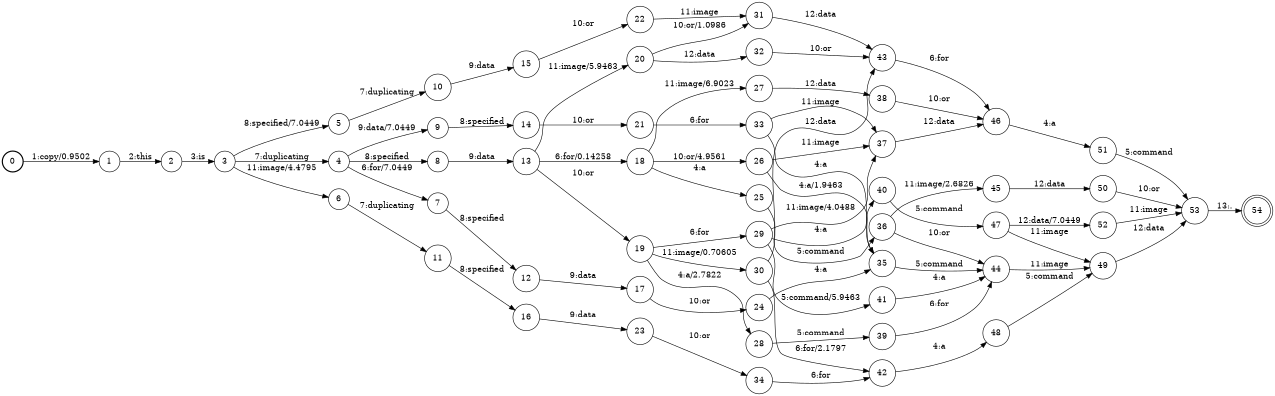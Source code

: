 digraph FST {
rankdir = LR;
size = "8.5,11";
label = "";
center = 1;
orientation = Portrait;
ranksep = "0.4";
nodesep = "0.25";
0 [label = "0", shape = circle, style = bold, fontsize = 14]
	0 -> 1 [label = "1:copy/0.9502", fontsize = 14];
1 [label = "1", shape = circle, style = solid, fontsize = 14]
	1 -> 2 [label = "2:this", fontsize = 14];
2 [label = "2", shape = circle, style = solid, fontsize = 14]
	2 -> 3 [label = "3:is", fontsize = 14];
3 [label = "3", shape = circle, style = solid, fontsize = 14]
	3 -> 4 [label = "7:duplicating", fontsize = 14];
	3 -> 5 [label = "8:specified/7.0449", fontsize = 14];
	3 -> 6 [label = "11:image/4.4795", fontsize = 14];
4 [label = "4", shape = circle, style = solid, fontsize = 14]
	4 -> 7 [label = "6:for/7.0449", fontsize = 14];
	4 -> 8 [label = "8:specified", fontsize = 14];
	4 -> 9 [label = "9:data/7.0449", fontsize = 14];
5 [label = "5", shape = circle, style = solid, fontsize = 14]
	5 -> 10 [label = "7:duplicating", fontsize = 14];
6 [label = "6", shape = circle, style = solid, fontsize = 14]
	6 -> 11 [label = "7:duplicating", fontsize = 14];
7 [label = "7", shape = circle, style = solid, fontsize = 14]
	7 -> 12 [label = "8:specified", fontsize = 14];
8 [label = "8", shape = circle, style = solid, fontsize = 14]
	8 -> 13 [label = "9:data", fontsize = 14];
9 [label = "9", shape = circle, style = solid, fontsize = 14]
	9 -> 14 [label = "8:specified", fontsize = 14];
10 [label = "10", shape = circle, style = solid, fontsize = 14]
	10 -> 15 [label = "9:data", fontsize = 14];
11 [label = "11", shape = circle, style = solid, fontsize = 14]
	11 -> 16 [label = "8:specified", fontsize = 14];
12 [label = "12", shape = circle, style = solid, fontsize = 14]
	12 -> 17 [label = "9:data", fontsize = 14];
13 [label = "13", shape = circle, style = solid, fontsize = 14]
	13 -> 18 [label = "6:for/0.14258", fontsize = 14];
	13 -> 19 [label = "10:or", fontsize = 14];
	13 -> 20 [label = "11:image/5.9463", fontsize = 14];
14 [label = "14", shape = circle, style = solid, fontsize = 14]
	14 -> 21 [label = "10:or", fontsize = 14];
15 [label = "15", shape = circle, style = solid, fontsize = 14]
	15 -> 22 [label = "10:or", fontsize = 14];
16 [label = "16", shape = circle, style = solid, fontsize = 14]
	16 -> 23 [label = "9:data", fontsize = 14];
17 [label = "17", shape = circle, style = solid, fontsize = 14]
	17 -> 24 [label = "10:or", fontsize = 14];
18 [label = "18", shape = circle, style = solid, fontsize = 14]
	18 -> 25 [label = "4:a", fontsize = 14];
	18 -> 26 [label = "10:or/4.9561", fontsize = 14];
	18 -> 27 [label = "11:image/6.9023", fontsize = 14];
19 [label = "19", shape = circle, style = solid, fontsize = 14]
	19 -> 28 [label = "4:a/2.7822", fontsize = 14];
	19 -> 29 [label = "6:for", fontsize = 14];
	19 -> 30 [label = "11:image/0.70605", fontsize = 14];
20 [label = "20", shape = circle, style = solid, fontsize = 14]
	20 -> 32 [label = "12:data", fontsize = 14];
	20 -> 31 [label = "10:or/1.0986", fontsize = 14];
21 [label = "21", shape = circle, style = solid, fontsize = 14]
	21 -> 33 [label = "6:for", fontsize = 14];
22 [label = "22", shape = circle, style = solid, fontsize = 14]
	22 -> 31 [label = "11:image", fontsize = 14];
23 [label = "23", shape = circle, style = solid, fontsize = 14]
	23 -> 34 [label = "10:or", fontsize = 14];
24 [label = "24", shape = circle, style = solid, fontsize = 14]
	24 -> 35 [label = "4:a", fontsize = 14];
25 [label = "25", shape = circle, style = solid, fontsize = 14]
	25 -> 36 [label = "5:command", fontsize = 14];
26 [label = "26", shape = circle, style = solid, fontsize = 14]
	26 -> 35 [label = "4:a/1.9463", fontsize = 14];
	26 -> 37 [label = "11:image", fontsize = 14];
27 [label = "27", shape = circle, style = solid, fontsize = 14]
	27 -> 38 [label = "12:data", fontsize = 14];
28 [label = "28", shape = circle, style = solid, fontsize = 14]
	28 -> 39 [label = "5:command", fontsize = 14];
29 [label = "29", shape = circle, style = solid, fontsize = 14]
	29 -> 40 [label = "4:a", fontsize = 14];
	29 -> 41 [label = "5:command/5.9463", fontsize = 14];
	29 -> 37 [label = "11:image/4.0488", fontsize = 14];
30 [label = "30", shape = circle, style = solid, fontsize = 14]
	30 -> 42 [label = "6:for/2.1797", fontsize = 14];
	30 -> 43 [label = "12:data", fontsize = 14];
31 [label = "31", shape = circle, style = solid, fontsize = 14]
	31 -> 43 [label = "12:data", fontsize = 14];
32 [label = "32", shape = circle, style = solid, fontsize = 14]
	32 -> 43 [label = "10:or", fontsize = 14];
33 [label = "33", shape = circle, style = solid, fontsize = 14]
	33 -> 35 [label = "4:a", fontsize = 14];
	33 -> 37 [label = "11:image", fontsize = 14];
34 [label = "34", shape = circle, style = solid, fontsize = 14]
	34 -> 42 [label = "6:for", fontsize = 14];
35 [label = "35", shape = circle, style = solid, fontsize = 14]
	35 -> 44 [label = "5:command", fontsize = 14];
36 [label = "36", shape = circle, style = solid, fontsize = 14]
	36 -> 44 [label = "10:or", fontsize = 14];
	36 -> 45 [label = "11:image/2.6826", fontsize = 14];
37 [label = "37", shape = circle, style = solid, fontsize = 14]
	37 -> 46 [label = "12:data", fontsize = 14];
38 [label = "38", shape = circle, style = solid, fontsize = 14]
	38 -> 46 [label = "10:or", fontsize = 14];
39 [label = "39", shape = circle, style = solid, fontsize = 14]
	39 -> 44 [label = "6:for", fontsize = 14];
40 [label = "40", shape = circle, style = solid, fontsize = 14]
	40 -> 47 [label = "5:command", fontsize = 14];
41 [label = "41", shape = circle, style = solid, fontsize = 14]
	41 -> 44 [label = "4:a", fontsize = 14];
42 [label = "42", shape = circle, style = solid, fontsize = 14]
	42 -> 48 [label = "4:a", fontsize = 14];
43 [label = "43", shape = circle, style = solid, fontsize = 14]
	43 -> 46 [label = "6:for", fontsize = 14];
44 [label = "44", shape = circle, style = solid, fontsize = 14]
	44 -> 49 [label = "11:image", fontsize = 14];
45 [label = "45", shape = circle, style = solid, fontsize = 14]
	45 -> 50 [label = "12:data", fontsize = 14];
46 [label = "46", shape = circle, style = solid, fontsize = 14]
	46 -> 51 [label = "4:a", fontsize = 14];
47 [label = "47", shape = circle, style = solid, fontsize = 14]
	47 -> 52 [label = "12:data/7.0449", fontsize = 14];
	47 -> 49 [label = "11:image", fontsize = 14];
48 [label = "48", shape = circle, style = solid, fontsize = 14]
	48 -> 49 [label = "5:command", fontsize = 14];
49 [label = "49", shape = circle, style = solid, fontsize = 14]
	49 -> 53 [label = "12:data", fontsize = 14];
50 [label = "50", shape = circle, style = solid, fontsize = 14]
	50 -> 53 [label = "10:or", fontsize = 14];
51 [label = "51", shape = circle, style = solid, fontsize = 14]
	51 -> 53 [label = "5:command", fontsize = 14];
52 [label = "52", shape = circle, style = solid, fontsize = 14]
	52 -> 53 [label = "11:image", fontsize = 14];
53 [label = "53", shape = circle, style = solid, fontsize = 14]
	53 -> 54 [label = "13:.", fontsize = 14];
54 [label = "54", shape = doublecircle, style = solid, fontsize = 14]
}
